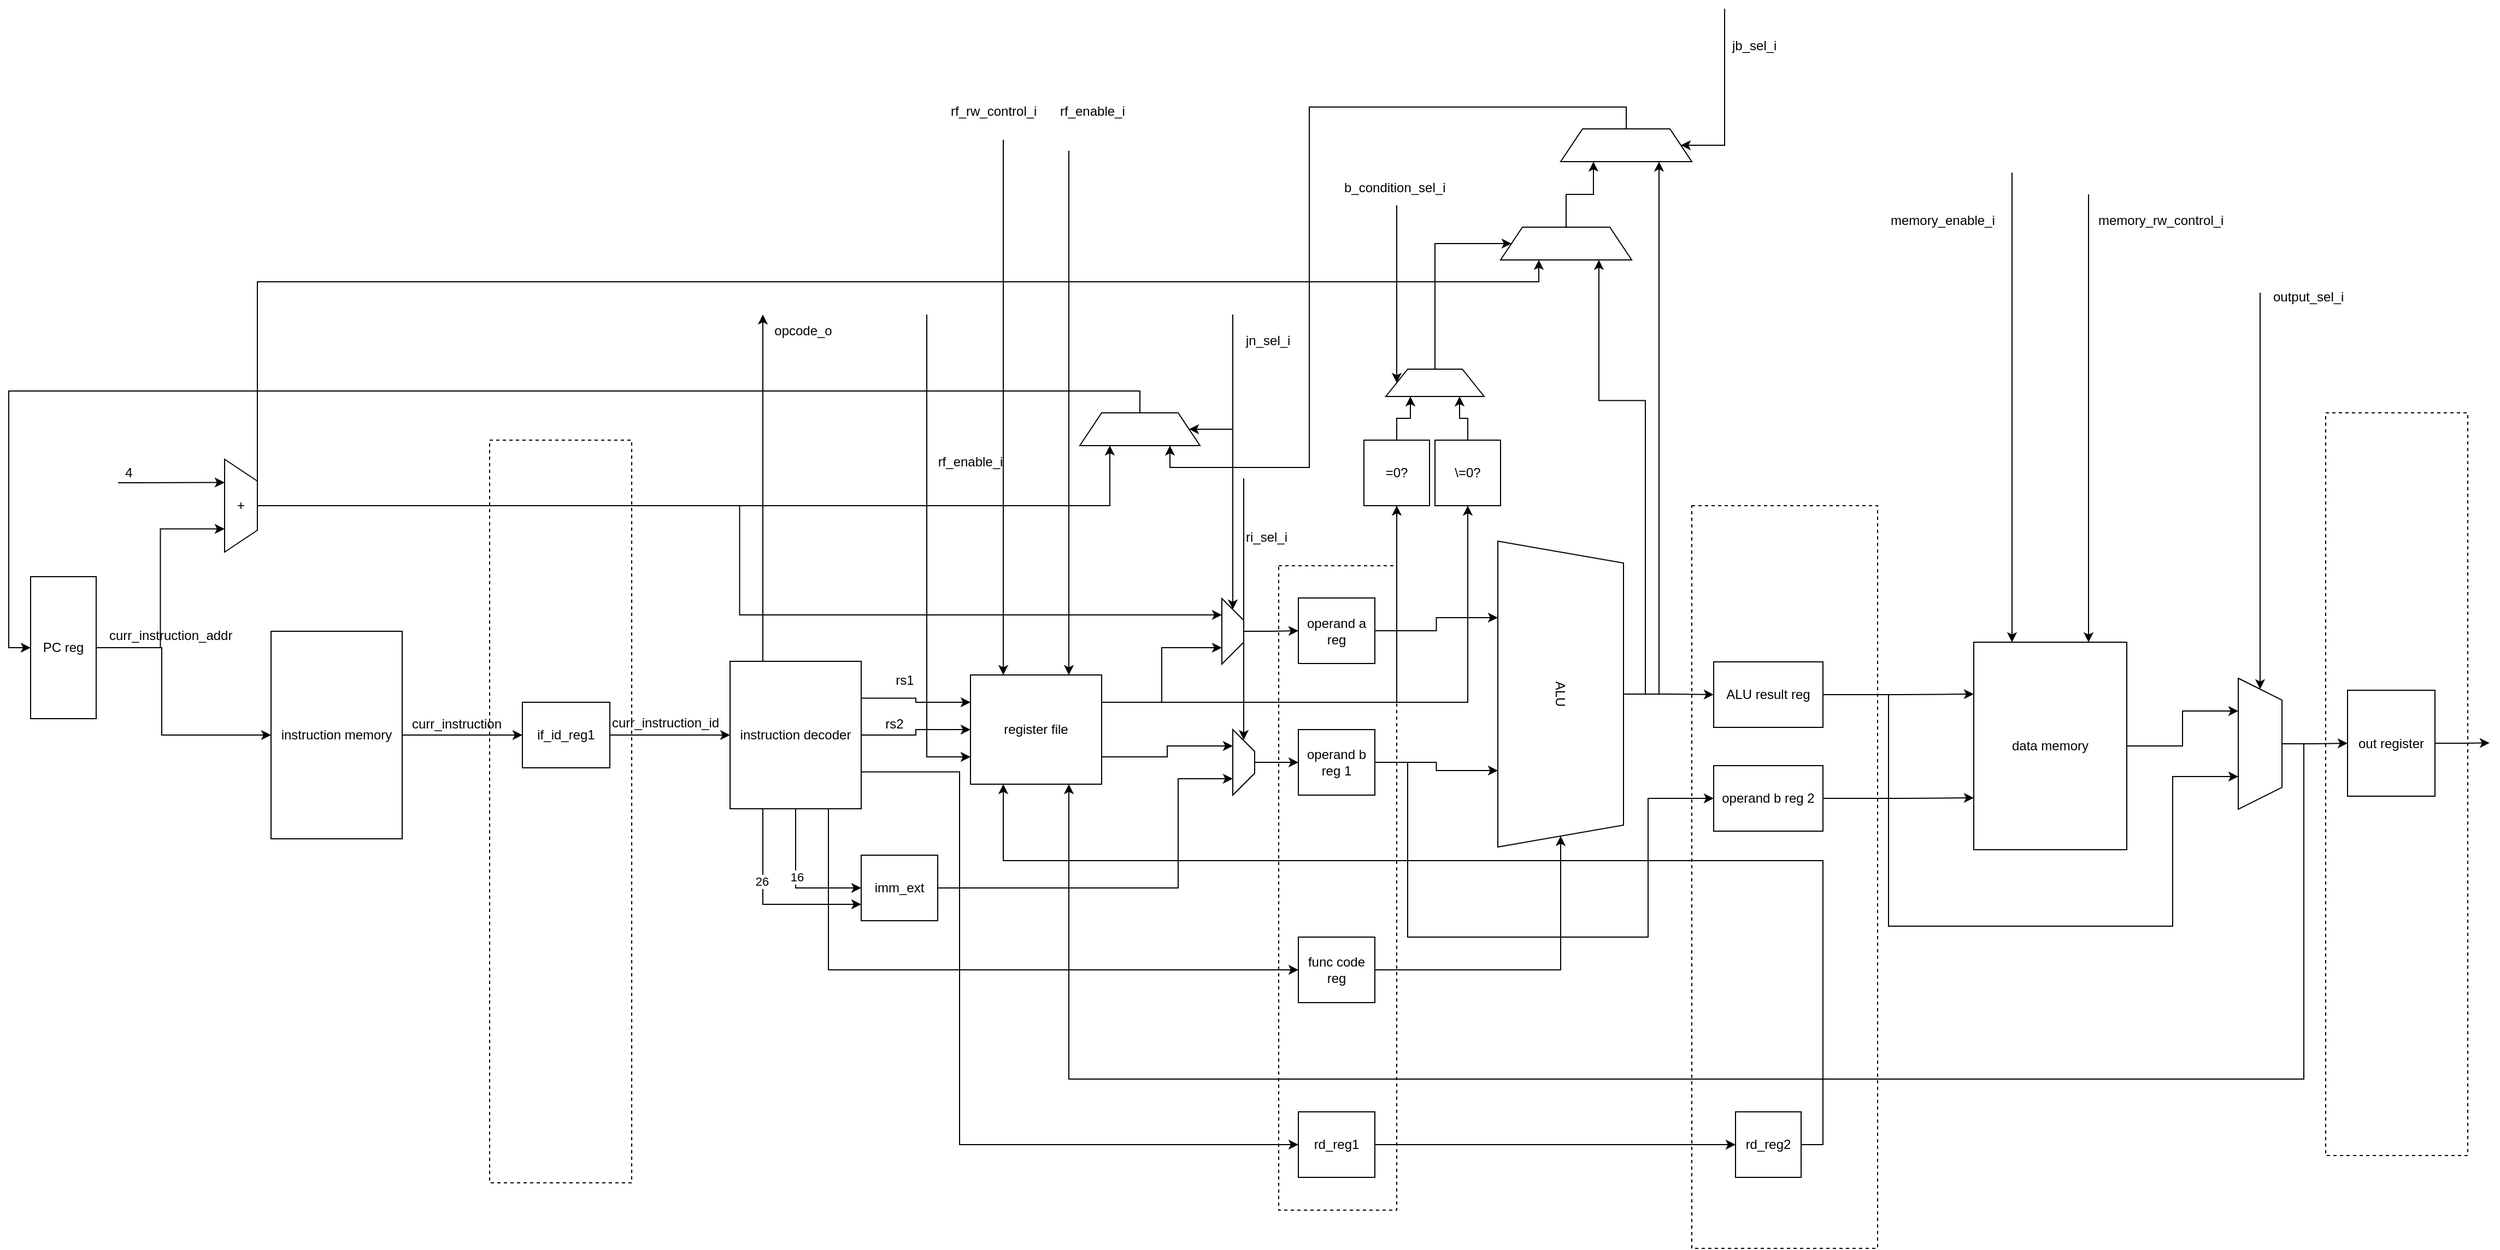 <mxfile version="21.3.8" type="github">
  <diagram name="第 1 页" id="K84AoUBEklugW0dfIWDU">
    <mxGraphModel dx="3448" dy="3144" grid="1" gridSize="10" guides="1" tooltips="1" connect="1" arrows="1" fold="1" page="1" pageScale="1" pageWidth="827" pageHeight="1169" math="0" shadow="0">
      <root>
        <mxCell id="0" />
        <mxCell id="1" parent="0" />
        <mxCell id="ioAlJ14gLnCOYiqqKHxf-4" style="edgeStyle=orthogonalEdgeStyle;rounded=0;orthogonalLoop=1;jettySize=auto;html=1;exitX=1;exitY=0.5;exitDx=0;exitDy=0;entryX=0.75;entryY=1;entryDx=0;entryDy=0;" edge="1" parent="1" source="ioAlJ14gLnCOYiqqKHxf-1" target="ioAlJ14gLnCOYiqqKHxf-3">
          <mxGeometry relative="1" as="geometry" />
        </mxCell>
        <mxCell id="ioAlJ14gLnCOYiqqKHxf-12" style="edgeStyle=orthogonalEdgeStyle;rounded=0;orthogonalLoop=1;jettySize=auto;html=1;exitX=1;exitY=0.5;exitDx=0;exitDy=0;entryX=0;entryY=0.5;entryDx=0;entryDy=0;" edge="1" parent="1" source="ioAlJ14gLnCOYiqqKHxf-1" target="ioAlJ14gLnCOYiqqKHxf-8">
          <mxGeometry relative="1" as="geometry">
            <Array as="points">
              <mxPoint x="270" y="365" />
              <mxPoint x="270" y="445" />
            </Array>
          </mxGeometry>
        </mxCell>
        <mxCell id="ioAlJ14gLnCOYiqqKHxf-1" value="PC reg" style="rounded=0;whiteSpace=wrap;html=1;" vertex="1" parent="1">
          <mxGeometry x="150" y="300" width="60" height="130" as="geometry" />
        </mxCell>
        <mxCell id="ioAlJ14gLnCOYiqqKHxf-47" style="edgeStyle=orthogonalEdgeStyle;rounded=0;orthogonalLoop=1;jettySize=auto;html=1;exitX=0.5;exitY=0;exitDx=0;exitDy=0;entryX=0.25;entryY=1;entryDx=0;entryDy=0;" edge="1" parent="1" source="ioAlJ14gLnCOYiqqKHxf-3" target="ioAlJ14gLnCOYiqqKHxf-46">
          <mxGeometry relative="1" as="geometry" />
        </mxCell>
        <mxCell id="ioAlJ14gLnCOYiqqKHxf-86" style="edgeStyle=orthogonalEdgeStyle;rounded=0;orthogonalLoop=1;jettySize=auto;html=1;exitX=0.5;exitY=0;exitDx=0;exitDy=0;entryX=0.25;entryY=1;entryDx=0;entryDy=0;" edge="1" parent="1" source="ioAlJ14gLnCOYiqqKHxf-3" target="ioAlJ14gLnCOYiqqKHxf-87">
          <mxGeometry relative="1" as="geometry">
            <mxPoint x="1170" y="235.333" as="targetPoint" />
          </mxGeometry>
        </mxCell>
        <mxCell id="ioAlJ14gLnCOYiqqKHxf-113" style="edgeStyle=orthogonalEdgeStyle;rounded=0;orthogonalLoop=1;jettySize=auto;html=1;exitX=0.5;exitY=0;exitDx=0;exitDy=0;" edge="1" parent="1" source="ioAlJ14gLnCOYiqqKHxf-3">
          <mxGeometry relative="1" as="geometry">
            <mxPoint x="1530" y="10" as="targetPoint" />
            <Array as="points">
              <mxPoint x="358" y="30" />
              <mxPoint x="1530" y="30" />
            </Array>
          </mxGeometry>
        </mxCell>
        <mxCell id="ioAlJ14gLnCOYiqqKHxf-3" value="+" style="shape=trapezoid;perimeter=trapezoidPerimeter;whiteSpace=wrap;html=1;fixedSize=1;rotation=90;" vertex="1" parent="1">
          <mxGeometry x="300" y="220" width="85" height="30" as="geometry" />
        </mxCell>
        <mxCell id="ioAlJ14gLnCOYiqqKHxf-6" value="" style="endArrow=classic;html=1;rounded=0;entryX=0.25;entryY=1;entryDx=0;entryDy=0;" edge="1" parent="1" target="ioAlJ14gLnCOYiqqKHxf-3">
          <mxGeometry width="50" height="50" relative="1" as="geometry">
            <mxPoint x="230" y="214" as="sourcePoint" />
            <mxPoint x="280" y="180" as="targetPoint" />
          </mxGeometry>
        </mxCell>
        <mxCell id="ioAlJ14gLnCOYiqqKHxf-7" value="4" style="text;html=1;strokeColor=none;fillColor=none;align=center;verticalAlign=middle;whiteSpace=wrap;rounded=0;" vertex="1" parent="1">
          <mxGeometry x="210" y="190" width="60" height="30" as="geometry" />
        </mxCell>
        <mxCell id="ioAlJ14gLnCOYiqqKHxf-24" style="edgeStyle=orthogonalEdgeStyle;rounded=0;orthogonalLoop=1;jettySize=auto;html=1;exitX=1;exitY=0.5;exitDx=0;exitDy=0;entryX=0;entryY=0.5;entryDx=0;entryDy=0;" edge="1" parent="1" source="ioAlJ14gLnCOYiqqKHxf-8" target="ioAlJ14gLnCOYiqqKHxf-23">
          <mxGeometry relative="1" as="geometry" />
        </mxCell>
        <mxCell id="ioAlJ14gLnCOYiqqKHxf-8" value="instruction memory" style="rounded=0;whiteSpace=wrap;html=1;" vertex="1" parent="1">
          <mxGeometry x="370" y="350" width="120" height="190" as="geometry" />
        </mxCell>
        <mxCell id="ioAlJ14gLnCOYiqqKHxf-17" value="curr_instruction" style="text;html=1;strokeColor=none;fillColor=none;align=center;verticalAlign=middle;whiteSpace=wrap;rounded=0;" vertex="1" parent="1">
          <mxGeometry x="510" y="420" width="60" height="30" as="geometry" />
        </mxCell>
        <mxCell id="ioAlJ14gLnCOYiqqKHxf-18" value="curr_instruction_addr" style="text;whiteSpace=wrap;html=1;" vertex="1" parent="1">
          <mxGeometry x="220" y="340" width="150" height="40" as="geometry" />
        </mxCell>
        <mxCell id="ioAlJ14gLnCOYiqqKHxf-26" style="edgeStyle=orthogonalEdgeStyle;rounded=0;orthogonalLoop=1;jettySize=auto;html=1;exitX=1;exitY=0.5;exitDx=0;exitDy=0;entryX=0;entryY=0.5;entryDx=0;entryDy=0;" edge="1" parent="1" source="ioAlJ14gLnCOYiqqKHxf-23" target="ioAlJ14gLnCOYiqqKHxf-25">
          <mxGeometry relative="1" as="geometry" />
        </mxCell>
        <mxCell id="ioAlJ14gLnCOYiqqKHxf-23" value="if_id_reg1" style="rounded=0;whiteSpace=wrap;html=1;" vertex="1" parent="1">
          <mxGeometry x="600" y="415" width="80" height="60" as="geometry" />
        </mxCell>
        <mxCell id="ioAlJ14gLnCOYiqqKHxf-28" style="edgeStyle=orthogonalEdgeStyle;rounded=0;orthogonalLoop=1;jettySize=auto;html=1;exitX=0.25;exitY=0;exitDx=0;exitDy=0;" edge="1" parent="1" source="ioAlJ14gLnCOYiqqKHxf-25">
          <mxGeometry relative="1" as="geometry">
            <mxPoint x="820" y="60" as="targetPoint" />
          </mxGeometry>
        </mxCell>
        <mxCell id="ioAlJ14gLnCOYiqqKHxf-38" style="edgeStyle=orthogonalEdgeStyle;rounded=0;orthogonalLoop=1;jettySize=auto;html=1;exitX=0.5;exitY=1;exitDx=0;exitDy=0;entryX=0;entryY=0.5;entryDx=0;entryDy=0;" edge="1" parent="1" source="ioAlJ14gLnCOYiqqKHxf-25" target="ioAlJ14gLnCOYiqqKHxf-37">
          <mxGeometry relative="1" as="geometry" />
        </mxCell>
        <mxCell id="ioAlJ14gLnCOYiqqKHxf-40" value="16" style="edgeLabel;html=1;align=center;verticalAlign=middle;resizable=0;points=[];" vertex="1" connectable="0" parent="ioAlJ14gLnCOYiqqKHxf-38">
          <mxGeometry x="-0.072" y="1" relative="1" as="geometry">
            <mxPoint y="1" as="offset" />
          </mxGeometry>
        </mxCell>
        <mxCell id="ioAlJ14gLnCOYiqqKHxf-39" style="edgeStyle=orthogonalEdgeStyle;rounded=0;orthogonalLoop=1;jettySize=auto;html=1;exitX=0.25;exitY=1;exitDx=0;exitDy=0;entryX=0;entryY=0.75;entryDx=0;entryDy=0;" edge="1" parent="1" source="ioAlJ14gLnCOYiqqKHxf-25" target="ioAlJ14gLnCOYiqqKHxf-37">
          <mxGeometry relative="1" as="geometry" />
        </mxCell>
        <mxCell id="ioAlJ14gLnCOYiqqKHxf-41" value="26" style="edgeLabel;html=1;align=center;verticalAlign=middle;resizable=0;points=[];" vertex="1" connectable="0" parent="ioAlJ14gLnCOYiqqKHxf-39">
          <mxGeometry x="-0.251" y="-1" relative="1" as="geometry">
            <mxPoint as="offset" />
          </mxGeometry>
        </mxCell>
        <mxCell id="ioAlJ14gLnCOYiqqKHxf-56" style="edgeStyle=orthogonalEdgeStyle;rounded=0;orthogonalLoop=1;jettySize=auto;html=1;exitX=0.75;exitY=1;exitDx=0;exitDy=0;entryX=0;entryY=0.5;entryDx=0;entryDy=0;" edge="1" parent="1" source="ioAlJ14gLnCOYiqqKHxf-25" target="ioAlJ14gLnCOYiqqKHxf-54">
          <mxGeometry relative="1" as="geometry" />
        </mxCell>
        <mxCell id="ioAlJ14gLnCOYiqqKHxf-64" style="edgeStyle=orthogonalEdgeStyle;rounded=0;orthogonalLoop=1;jettySize=auto;html=1;exitX=1;exitY=0.25;exitDx=0;exitDy=0;entryX=0;entryY=0.25;entryDx=0;entryDy=0;" edge="1" parent="1" source="ioAlJ14gLnCOYiqqKHxf-25" target="ioAlJ14gLnCOYiqqKHxf-61">
          <mxGeometry relative="1" as="geometry" />
        </mxCell>
        <mxCell id="ioAlJ14gLnCOYiqqKHxf-65" style="edgeStyle=orthogonalEdgeStyle;rounded=0;orthogonalLoop=1;jettySize=auto;html=1;exitX=1;exitY=0.5;exitDx=0;exitDy=0;entryX=0;entryY=0.5;entryDx=0;entryDy=0;" edge="1" parent="1" source="ioAlJ14gLnCOYiqqKHxf-25" target="ioAlJ14gLnCOYiqqKHxf-61">
          <mxGeometry relative="1" as="geometry" />
        </mxCell>
        <mxCell id="ioAlJ14gLnCOYiqqKHxf-73" style="edgeStyle=orthogonalEdgeStyle;rounded=0;orthogonalLoop=1;jettySize=auto;html=1;exitX=1;exitY=0.75;exitDx=0;exitDy=0;entryX=0;entryY=0.5;entryDx=0;entryDy=0;" edge="1" parent="1" source="ioAlJ14gLnCOYiqqKHxf-25" target="ioAlJ14gLnCOYiqqKHxf-74">
          <mxGeometry relative="1" as="geometry">
            <mxPoint x="1290" y="820" as="targetPoint" />
            <Array as="points">
              <mxPoint x="1000" y="479" />
              <mxPoint x="1000" y="820" />
            </Array>
          </mxGeometry>
        </mxCell>
        <mxCell id="ioAlJ14gLnCOYiqqKHxf-25" value="instruction decoder" style="rounded=0;whiteSpace=wrap;html=1;" vertex="1" parent="1">
          <mxGeometry x="790" y="377.5" width="120" height="135" as="geometry" />
        </mxCell>
        <mxCell id="ioAlJ14gLnCOYiqqKHxf-27" value="curr_instruction_id" style="text;whiteSpace=wrap;html=1;" vertex="1" parent="1">
          <mxGeometry x="680" y="420" width="130" height="40" as="geometry" />
        </mxCell>
        <mxCell id="ioAlJ14gLnCOYiqqKHxf-29" value="opcode_o" style="text;html=1;strokeColor=none;fillColor=none;align=center;verticalAlign=middle;whiteSpace=wrap;rounded=0;" vertex="1" parent="1">
          <mxGeometry x="827" y="60" width="60" height="30" as="geometry" />
        </mxCell>
        <mxCell id="ioAlJ14gLnCOYiqqKHxf-70" style="edgeStyle=orthogonalEdgeStyle;rounded=0;orthogonalLoop=1;jettySize=auto;html=1;exitX=1;exitY=0.5;exitDx=0;exitDy=0;entryX=0.75;entryY=1;entryDx=0;entryDy=0;" edge="1" parent="1" source="ioAlJ14gLnCOYiqqKHxf-37" target="ioAlJ14gLnCOYiqqKHxf-48">
          <mxGeometry relative="1" as="geometry">
            <Array as="points">
              <mxPoint x="1200" y="585" />
              <mxPoint x="1200" y="485" />
            </Array>
          </mxGeometry>
        </mxCell>
        <mxCell id="ioAlJ14gLnCOYiqqKHxf-37" value="imm_ext" style="rounded=0;whiteSpace=wrap;html=1;" vertex="1" parent="1">
          <mxGeometry x="910" y="555" width="70" height="60" as="geometry" />
        </mxCell>
        <mxCell id="ioAlJ14gLnCOYiqqKHxf-51" style="edgeStyle=orthogonalEdgeStyle;rounded=0;orthogonalLoop=1;jettySize=auto;html=1;exitX=0.5;exitY=0;exitDx=0;exitDy=0;entryX=0;entryY=0.5;entryDx=0;entryDy=0;" edge="1" parent="1" source="ioAlJ14gLnCOYiqqKHxf-46" target="ioAlJ14gLnCOYiqqKHxf-50">
          <mxGeometry relative="1" as="geometry" />
        </mxCell>
        <mxCell id="ioAlJ14gLnCOYiqqKHxf-46" value="" style="shape=trapezoid;perimeter=trapezoidPerimeter;whiteSpace=wrap;html=1;fixedSize=1;rotation=90;" vertex="1" parent="1">
          <mxGeometry x="1220" y="340" width="60" height="20" as="geometry" />
        </mxCell>
        <mxCell id="ioAlJ14gLnCOYiqqKHxf-53" style="edgeStyle=orthogonalEdgeStyle;rounded=0;orthogonalLoop=1;jettySize=auto;html=1;exitX=0.5;exitY=0;exitDx=0;exitDy=0;entryX=0;entryY=0.5;entryDx=0;entryDy=0;" edge="1" parent="1" source="ioAlJ14gLnCOYiqqKHxf-48" target="ioAlJ14gLnCOYiqqKHxf-52">
          <mxGeometry relative="1" as="geometry" />
        </mxCell>
        <mxCell id="ioAlJ14gLnCOYiqqKHxf-48" value="" style="shape=trapezoid;perimeter=trapezoidPerimeter;whiteSpace=wrap;html=1;fixedSize=1;rotation=90;" vertex="1" parent="1">
          <mxGeometry x="1230" y="460" width="60" height="20" as="geometry" />
        </mxCell>
        <mxCell id="ioAlJ14gLnCOYiqqKHxf-58" style="edgeStyle=orthogonalEdgeStyle;rounded=0;orthogonalLoop=1;jettySize=auto;html=1;exitX=1;exitY=0.5;exitDx=0;exitDy=0;entryX=0.25;entryY=1;entryDx=0;entryDy=0;" edge="1" parent="1" source="ioAlJ14gLnCOYiqqKHxf-50" target="ioAlJ14gLnCOYiqqKHxf-57">
          <mxGeometry relative="1" as="geometry" />
        </mxCell>
        <mxCell id="ioAlJ14gLnCOYiqqKHxf-50" value="operand a reg" style="rounded=0;whiteSpace=wrap;html=1;" vertex="1" parent="1">
          <mxGeometry x="1310" y="319.5" width="70" height="60" as="geometry" />
        </mxCell>
        <mxCell id="ioAlJ14gLnCOYiqqKHxf-59" style="edgeStyle=orthogonalEdgeStyle;rounded=0;orthogonalLoop=1;jettySize=auto;html=1;exitX=1;exitY=0.5;exitDx=0;exitDy=0;entryX=0.75;entryY=1;entryDx=0;entryDy=0;" edge="1" parent="1" source="ioAlJ14gLnCOYiqqKHxf-52" target="ioAlJ14gLnCOYiqqKHxf-57">
          <mxGeometry relative="1" as="geometry" />
        </mxCell>
        <mxCell id="ioAlJ14gLnCOYiqqKHxf-90" style="edgeStyle=orthogonalEdgeStyle;rounded=0;orthogonalLoop=1;jettySize=auto;html=1;exitX=1;exitY=0.5;exitDx=0;exitDy=0;entryX=0;entryY=0.5;entryDx=0;entryDy=0;" edge="1" parent="1" source="ioAlJ14gLnCOYiqqKHxf-52" target="ioAlJ14gLnCOYiqqKHxf-79">
          <mxGeometry relative="1" as="geometry">
            <Array as="points">
              <mxPoint x="1410" y="470" />
              <mxPoint x="1410" y="630" />
              <mxPoint x="1630" y="630" />
              <mxPoint x="1630" y="503" />
            </Array>
          </mxGeometry>
        </mxCell>
        <mxCell id="ioAlJ14gLnCOYiqqKHxf-52" value="operand b reg 1" style="rounded=0;whiteSpace=wrap;html=1;" vertex="1" parent="1">
          <mxGeometry x="1310" y="440" width="70" height="60" as="geometry" />
        </mxCell>
        <mxCell id="ioAlJ14gLnCOYiqqKHxf-60" style="edgeStyle=orthogonalEdgeStyle;rounded=0;orthogonalLoop=1;jettySize=auto;html=1;exitX=1;exitY=0.5;exitDx=0;exitDy=0;entryX=1;entryY=0.5;entryDx=0;entryDy=0;" edge="1" parent="1" source="ioAlJ14gLnCOYiqqKHxf-54" target="ioAlJ14gLnCOYiqqKHxf-57">
          <mxGeometry relative="1" as="geometry" />
        </mxCell>
        <mxCell id="ioAlJ14gLnCOYiqqKHxf-54" value="func code reg" style="rounded=0;whiteSpace=wrap;html=1;" vertex="1" parent="1">
          <mxGeometry x="1310" y="630" width="70" height="60" as="geometry" />
        </mxCell>
        <mxCell id="ioAlJ14gLnCOYiqqKHxf-80" style="edgeStyle=orthogonalEdgeStyle;rounded=0;orthogonalLoop=1;jettySize=auto;html=1;exitX=0.5;exitY=0;exitDx=0;exitDy=0;entryX=0;entryY=0.5;entryDx=0;entryDy=0;" edge="1" parent="1" source="ioAlJ14gLnCOYiqqKHxf-57" target="ioAlJ14gLnCOYiqqKHxf-78">
          <mxGeometry relative="1" as="geometry" />
        </mxCell>
        <mxCell id="ioAlJ14gLnCOYiqqKHxf-112" style="edgeStyle=orthogonalEdgeStyle;rounded=0;orthogonalLoop=1;jettySize=auto;html=1;exitX=0.5;exitY=0;exitDx=0;exitDy=0;entryX=0.75;entryY=1;entryDx=0;entryDy=0;" edge="1" parent="1" source="ioAlJ14gLnCOYiqqKHxf-57" target="ioAlJ14gLnCOYiqqKHxf-114">
          <mxGeometry relative="1" as="geometry">
            <mxPoint x="1560" y="70" as="targetPoint" />
          </mxGeometry>
        </mxCell>
        <mxCell id="ioAlJ14gLnCOYiqqKHxf-116" style="edgeStyle=orthogonalEdgeStyle;rounded=0;orthogonalLoop=1;jettySize=auto;html=1;exitX=0.5;exitY=0;exitDx=0;exitDy=0;entryX=0.75;entryY=1;entryDx=0;entryDy=0;" edge="1" parent="1" source="ioAlJ14gLnCOYiqqKHxf-57" target="ioAlJ14gLnCOYiqqKHxf-117">
          <mxGeometry relative="1" as="geometry">
            <mxPoint x="1660" y="-40" as="targetPoint" />
          </mxGeometry>
        </mxCell>
        <mxCell id="ioAlJ14gLnCOYiqqKHxf-57" value="ALU" style="shape=trapezoid;perimeter=trapezoidPerimeter;whiteSpace=wrap;html=1;fixedSize=1;rotation=90;" vertex="1" parent="1">
          <mxGeometry x="1410" y="350" width="280" height="115" as="geometry" />
        </mxCell>
        <mxCell id="ioAlJ14gLnCOYiqqKHxf-68" style="edgeStyle=orthogonalEdgeStyle;rounded=0;orthogonalLoop=1;jettySize=auto;html=1;exitX=1;exitY=0.25;exitDx=0;exitDy=0;entryX=0.75;entryY=1;entryDx=0;entryDy=0;" edge="1" parent="1" source="ioAlJ14gLnCOYiqqKHxf-61" target="ioAlJ14gLnCOYiqqKHxf-46">
          <mxGeometry relative="1" as="geometry" />
        </mxCell>
        <mxCell id="ioAlJ14gLnCOYiqqKHxf-69" style="edgeStyle=orthogonalEdgeStyle;rounded=0;orthogonalLoop=1;jettySize=auto;html=1;exitX=1;exitY=0.75;exitDx=0;exitDy=0;entryX=0.25;entryY=1;entryDx=0;entryDy=0;" edge="1" parent="1" source="ioAlJ14gLnCOYiqqKHxf-61" target="ioAlJ14gLnCOYiqqKHxf-48">
          <mxGeometry relative="1" as="geometry" />
        </mxCell>
        <mxCell id="ioAlJ14gLnCOYiqqKHxf-106" style="edgeStyle=orthogonalEdgeStyle;rounded=0;orthogonalLoop=1;jettySize=auto;html=1;exitX=1;exitY=0.25;exitDx=0;exitDy=0;entryX=0.5;entryY=1;entryDx=0;entryDy=0;" edge="1" parent="1" source="ioAlJ14gLnCOYiqqKHxf-61" target="ioAlJ14gLnCOYiqqKHxf-107">
          <mxGeometry relative="1" as="geometry">
            <mxPoint x="1410" y="280.0" as="targetPoint" />
          </mxGeometry>
        </mxCell>
        <mxCell id="ioAlJ14gLnCOYiqqKHxf-109" style="edgeStyle=orthogonalEdgeStyle;rounded=0;orthogonalLoop=1;jettySize=auto;html=1;exitX=1;exitY=0.25;exitDx=0;exitDy=0;entryX=0.5;entryY=1;entryDx=0;entryDy=0;" edge="1" parent="1" source="ioAlJ14gLnCOYiqqKHxf-61" target="ioAlJ14gLnCOYiqqKHxf-108">
          <mxGeometry relative="1" as="geometry" />
        </mxCell>
        <mxCell id="ioAlJ14gLnCOYiqqKHxf-61" value="register file" style="rounded=0;whiteSpace=wrap;html=1;" vertex="1" parent="1">
          <mxGeometry x="1010" y="390" width="120" height="100" as="geometry" />
        </mxCell>
        <mxCell id="ioAlJ14gLnCOYiqqKHxf-66" value="rs1" style="text;html=1;strokeColor=none;fillColor=none;align=center;verticalAlign=middle;whiteSpace=wrap;rounded=0;" vertex="1" parent="1">
          <mxGeometry x="920" y="380" width="60" height="30" as="geometry" />
        </mxCell>
        <mxCell id="ioAlJ14gLnCOYiqqKHxf-67" value="rs2" style="text;html=1;align=center;verticalAlign=middle;resizable=0;points=[];autosize=1;strokeColor=none;fillColor=none;" vertex="1" parent="1">
          <mxGeometry x="920" y="420" width="40" height="30" as="geometry" />
        </mxCell>
        <mxCell id="ioAlJ14gLnCOYiqqKHxf-71" value="" style="endArrow=classic;html=1;rounded=0;entryX=0;entryY=0.75;entryDx=0;entryDy=0;" edge="1" parent="1" target="ioAlJ14gLnCOYiqqKHxf-61">
          <mxGeometry width="50" height="50" relative="1" as="geometry">
            <mxPoint x="970" y="60" as="sourcePoint" />
            <mxPoint x="1020" y="120" as="targetPoint" />
            <Array as="points">
              <mxPoint x="970" y="465" />
            </Array>
          </mxGeometry>
        </mxCell>
        <mxCell id="ioAlJ14gLnCOYiqqKHxf-72" value="rf_enable_i" style="text;html=1;strokeColor=none;fillColor=none;align=center;verticalAlign=middle;whiteSpace=wrap;rounded=0;" vertex="1" parent="1">
          <mxGeometry x="980" y="180" width="60" height="30" as="geometry" />
        </mxCell>
        <mxCell id="ioAlJ14gLnCOYiqqKHxf-76" style="edgeStyle=orthogonalEdgeStyle;rounded=0;orthogonalLoop=1;jettySize=auto;html=1;exitX=1;exitY=0.5;exitDx=0;exitDy=0;entryX=0;entryY=0.5;entryDx=0;entryDy=0;" edge="1" parent="1" source="ioAlJ14gLnCOYiqqKHxf-74" target="ioAlJ14gLnCOYiqqKHxf-75">
          <mxGeometry relative="1" as="geometry" />
        </mxCell>
        <mxCell id="ioAlJ14gLnCOYiqqKHxf-74" value="rd_reg1" style="rounded=0;whiteSpace=wrap;html=1;" vertex="1" parent="1">
          <mxGeometry x="1310" y="790" width="70" height="60" as="geometry" />
        </mxCell>
        <mxCell id="ioAlJ14gLnCOYiqqKHxf-77" style="edgeStyle=orthogonalEdgeStyle;rounded=0;orthogonalLoop=1;jettySize=auto;html=1;exitX=1;exitY=0.5;exitDx=0;exitDy=0;entryX=0.25;entryY=1;entryDx=0;entryDy=0;" edge="1" parent="1" source="ioAlJ14gLnCOYiqqKHxf-75" target="ioAlJ14gLnCOYiqqKHxf-61">
          <mxGeometry relative="1" as="geometry">
            <Array as="points">
              <mxPoint x="1790" y="820" />
              <mxPoint x="1790" y="560" />
              <mxPoint x="1040" y="560" />
            </Array>
          </mxGeometry>
        </mxCell>
        <mxCell id="ioAlJ14gLnCOYiqqKHxf-75" value="rd_reg2" style="rounded=0;whiteSpace=wrap;html=1;" vertex="1" parent="1">
          <mxGeometry x="1710" y="790" width="60" height="60" as="geometry" />
        </mxCell>
        <mxCell id="ioAlJ14gLnCOYiqqKHxf-83" style="edgeStyle=orthogonalEdgeStyle;rounded=0;orthogonalLoop=1;jettySize=auto;html=1;exitX=1;exitY=0.5;exitDx=0;exitDy=0;entryX=0;entryY=0.25;entryDx=0;entryDy=0;" edge="1" parent="1" source="ioAlJ14gLnCOYiqqKHxf-78" target="ioAlJ14gLnCOYiqqKHxf-89">
          <mxGeometry relative="1" as="geometry">
            <mxPoint x="1900" y="430.0" as="targetPoint" />
          </mxGeometry>
        </mxCell>
        <mxCell id="ioAlJ14gLnCOYiqqKHxf-93" style="edgeStyle=orthogonalEdgeStyle;rounded=0;orthogonalLoop=1;jettySize=auto;html=1;exitX=1;exitY=0.5;exitDx=0;exitDy=0;entryX=0.75;entryY=1;entryDx=0;entryDy=0;" edge="1" parent="1" source="ioAlJ14gLnCOYiqqKHxf-78" target="ioAlJ14gLnCOYiqqKHxf-91">
          <mxGeometry relative="1" as="geometry">
            <Array as="points">
              <mxPoint x="1850" y="408" />
              <mxPoint x="1850" y="620" />
              <mxPoint x="2110" y="620" />
              <mxPoint x="2110" y="483" />
            </Array>
          </mxGeometry>
        </mxCell>
        <mxCell id="ioAlJ14gLnCOYiqqKHxf-78" value="ALU result reg" style="rounded=0;whiteSpace=wrap;html=1;" vertex="1" parent="1">
          <mxGeometry x="1690" y="378" width="100" height="60" as="geometry" />
        </mxCell>
        <mxCell id="ioAlJ14gLnCOYiqqKHxf-84" style="edgeStyle=orthogonalEdgeStyle;rounded=0;orthogonalLoop=1;jettySize=auto;html=1;exitX=1;exitY=0.5;exitDx=0;exitDy=0;entryX=0;entryY=0.75;entryDx=0;entryDy=0;" edge="1" parent="1" source="ioAlJ14gLnCOYiqqKHxf-79" target="ioAlJ14gLnCOYiqqKHxf-89">
          <mxGeometry relative="1" as="geometry">
            <mxPoint x="1900" y="490.0" as="targetPoint" />
          </mxGeometry>
        </mxCell>
        <mxCell id="ioAlJ14gLnCOYiqqKHxf-79" value="operand b reg 2" style="rounded=0;whiteSpace=wrap;html=1;" vertex="1" parent="1">
          <mxGeometry x="1690" y="473" width="100" height="60" as="geometry" />
        </mxCell>
        <mxCell id="ioAlJ14gLnCOYiqqKHxf-88" style="edgeStyle=orthogonalEdgeStyle;rounded=0;orthogonalLoop=1;jettySize=auto;html=1;exitX=0.5;exitY=0;exitDx=0;exitDy=0;entryX=0;entryY=0.5;entryDx=0;entryDy=0;" edge="1" parent="1" source="ioAlJ14gLnCOYiqqKHxf-87" target="ioAlJ14gLnCOYiqqKHxf-1">
          <mxGeometry relative="1" as="geometry" />
        </mxCell>
        <mxCell id="ioAlJ14gLnCOYiqqKHxf-87" value="" style="shape=trapezoid;perimeter=trapezoidPerimeter;whiteSpace=wrap;html=1;fixedSize=1;" vertex="1" parent="1">
          <mxGeometry x="1110" y="150" width="110" height="30" as="geometry" />
        </mxCell>
        <mxCell id="ioAlJ14gLnCOYiqqKHxf-92" style="edgeStyle=orthogonalEdgeStyle;rounded=0;orthogonalLoop=1;jettySize=auto;html=1;exitX=1;exitY=0.5;exitDx=0;exitDy=0;entryX=0.25;entryY=1;entryDx=0;entryDy=0;" edge="1" parent="1" source="ioAlJ14gLnCOYiqqKHxf-89" target="ioAlJ14gLnCOYiqqKHxf-91">
          <mxGeometry relative="1" as="geometry" />
        </mxCell>
        <mxCell id="ioAlJ14gLnCOYiqqKHxf-89" value="data memory" style="rounded=0;whiteSpace=wrap;html=1;" vertex="1" parent="1">
          <mxGeometry x="1928" y="360" width="140" height="190" as="geometry" />
        </mxCell>
        <mxCell id="ioAlJ14gLnCOYiqqKHxf-94" style="edgeStyle=orthogonalEdgeStyle;rounded=0;orthogonalLoop=1;jettySize=auto;html=1;exitX=0.5;exitY=0;exitDx=0;exitDy=0;entryX=0.75;entryY=1;entryDx=0;entryDy=0;" edge="1" parent="1" source="ioAlJ14gLnCOYiqqKHxf-91" target="ioAlJ14gLnCOYiqqKHxf-61">
          <mxGeometry relative="1" as="geometry">
            <Array as="points">
              <mxPoint x="2230" y="453" />
              <mxPoint x="2230" y="760" />
              <mxPoint x="1100" y="760" />
            </Array>
          </mxGeometry>
        </mxCell>
        <mxCell id="ioAlJ14gLnCOYiqqKHxf-96" style="edgeStyle=orthogonalEdgeStyle;rounded=0;orthogonalLoop=1;jettySize=auto;html=1;exitX=0.5;exitY=0;exitDx=0;exitDy=0;entryX=0;entryY=0.5;entryDx=0;entryDy=0;" edge="1" parent="1" source="ioAlJ14gLnCOYiqqKHxf-91" target="ioAlJ14gLnCOYiqqKHxf-95">
          <mxGeometry relative="1" as="geometry" />
        </mxCell>
        <mxCell id="ioAlJ14gLnCOYiqqKHxf-91" value="" style="shape=trapezoid;perimeter=trapezoidPerimeter;whiteSpace=wrap;html=1;fixedSize=1;rotation=90;" vertex="1" parent="1">
          <mxGeometry x="2130" y="433" width="120" height="40" as="geometry" />
        </mxCell>
        <mxCell id="ioAlJ14gLnCOYiqqKHxf-97" style="edgeStyle=orthogonalEdgeStyle;rounded=0;orthogonalLoop=1;jettySize=auto;html=1;exitX=1;exitY=0.5;exitDx=0;exitDy=0;" edge="1" parent="1" source="ioAlJ14gLnCOYiqqKHxf-95">
          <mxGeometry relative="1" as="geometry">
            <mxPoint x="2400" y="452.211" as="targetPoint" />
          </mxGeometry>
        </mxCell>
        <mxCell id="ioAlJ14gLnCOYiqqKHxf-95" value="out register" style="rounded=0;whiteSpace=wrap;html=1;" vertex="1" parent="1">
          <mxGeometry x="2270" y="404" width="80" height="97" as="geometry" />
        </mxCell>
        <mxCell id="ioAlJ14gLnCOYiqqKHxf-98" value="" style="endArrow=classic;html=1;rounded=0;entryX=1;entryY=0.5;entryDx=0;entryDy=0;" edge="1" parent="1" target="ioAlJ14gLnCOYiqqKHxf-87">
          <mxGeometry width="50" height="50" relative="1" as="geometry">
            <mxPoint x="1250" y="60" as="sourcePoint" />
            <mxPoint x="1300" y="10" as="targetPoint" />
            <Array as="points">
              <mxPoint x="1250" y="165" />
            </Array>
          </mxGeometry>
        </mxCell>
        <mxCell id="ioAlJ14gLnCOYiqqKHxf-99" value="jn_sel_i" style="text;whiteSpace=wrap;html=1;" vertex="1" parent="1">
          <mxGeometry x="1260" y="70" width="70" height="40" as="geometry" />
        </mxCell>
        <mxCell id="ioAlJ14gLnCOYiqqKHxf-100" value="" style="endArrow=classic;html=1;rounded=0;entryX=0;entryY=0.5;entryDx=0;entryDy=0;" edge="1" parent="1" target="ioAlJ14gLnCOYiqqKHxf-46">
          <mxGeometry width="50" height="50" relative="1" as="geometry">
            <mxPoint x="1250" y="160" as="sourcePoint" />
            <mxPoint x="1320" y="150" as="targetPoint" />
          </mxGeometry>
        </mxCell>
        <mxCell id="ioAlJ14gLnCOYiqqKHxf-101" value="" style="endArrow=classic;html=1;rounded=0;entryX=0;entryY=0.5;entryDx=0;entryDy=0;" edge="1" parent="1">
          <mxGeometry width="50" height="50" relative="1" as="geometry">
            <mxPoint x="1260" y="210" as="sourcePoint" />
            <mxPoint x="1260" y="449.5" as="targetPoint" />
          </mxGeometry>
        </mxCell>
        <mxCell id="ioAlJ14gLnCOYiqqKHxf-103" value="ri_sel_i" style="text;whiteSpace=wrap;html=1;" vertex="1" parent="1">
          <mxGeometry x="1260" y="250" width="70" height="40" as="geometry" />
        </mxCell>
        <mxCell id="ioAlJ14gLnCOYiqqKHxf-115" style="edgeStyle=orthogonalEdgeStyle;rounded=0;orthogonalLoop=1;jettySize=auto;html=1;exitX=0.5;exitY=0;exitDx=0;exitDy=0;entryX=0;entryY=0.5;entryDx=0;entryDy=0;" edge="1" parent="1" source="ioAlJ14gLnCOYiqqKHxf-105" target="ioAlJ14gLnCOYiqqKHxf-114">
          <mxGeometry relative="1" as="geometry">
            <Array as="points">
              <mxPoint x="1435" y="-5" />
            </Array>
          </mxGeometry>
        </mxCell>
        <mxCell id="ioAlJ14gLnCOYiqqKHxf-105" value="" style="shape=trapezoid;perimeter=trapezoidPerimeter;whiteSpace=wrap;html=1;fixedSize=1;" vertex="1" parent="1">
          <mxGeometry x="1390" y="110" width="90" height="25" as="geometry" />
        </mxCell>
        <mxCell id="ioAlJ14gLnCOYiqqKHxf-110" style="edgeStyle=orthogonalEdgeStyle;rounded=0;orthogonalLoop=1;jettySize=auto;html=1;exitX=0.5;exitY=0;exitDx=0;exitDy=0;entryX=0.25;entryY=1;entryDx=0;entryDy=0;" edge="1" parent="1" source="ioAlJ14gLnCOYiqqKHxf-107" target="ioAlJ14gLnCOYiqqKHxf-105">
          <mxGeometry relative="1" as="geometry" />
        </mxCell>
        <mxCell id="ioAlJ14gLnCOYiqqKHxf-107" value="=0?" style="rounded=0;whiteSpace=wrap;html=1;" vertex="1" parent="1">
          <mxGeometry x="1370" y="175" width="60" height="60" as="geometry" />
        </mxCell>
        <mxCell id="ioAlJ14gLnCOYiqqKHxf-111" style="edgeStyle=orthogonalEdgeStyle;rounded=0;orthogonalLoop=1;jettySize=auto;html=1;exitX=0.5;exitY=0;exitDx=0;exitDy=0;entryX=0.75;entryY=1;entryDx=0;entryDy=0;" edge="1" parent="1" source="ioAlJ14gLnCOYiqqKHxf-108" target="ioAlJ14gLnCOYiqqKHxf-105">
          <mxGeometry relative="1" as="geometry" />
        </mxCell>
        <mxCell id="ioAlJ14gLnCOYiqqKHxf-108" value="\=0?" style="rounded=0;whiteSpace=wrap;html=1;" vertex="1" parent="1">
          <mxGeometry x="1435" y="175" width="60" height="60" as="geometry" />
        </mxCell>
        <mxCell id="ioAlJ14gLnCOYiqqKHxf-118" style="edgeStyle=orthogonalEdgeStyle;rounded=0;orthogonalLoop=1;jettySize=auto;html=1;exitX=0.5;exitY=0;exitDx=0;exitDy=0;entryX=0.25;entryY=1;entryDx=0;entryDy=0;" edge="1" parent="1" source="ioAlJ14gLnCOYiqqKHxf-114" target="ioAlJ14gLnCOYiqqKHxf-117">
          <mxGeometry relative="1" as="geometry" />
        </mxCell>
        <mxCell id="ioAlJ14gLnCOYiqqKHxf-114" value="" style="shape=trapezoid;perimeter=trapezoidPerimeter;whiteSpace=wrap;html=1;fixedSize=1;" vertex="1" parent="1">
          <mxGeometry x="1495" y="-20" width="120" height="30" as="geometry" />
        </mxCell>
        <mxCell id="ioAlJ14gLnCOYiqqKHxf-119" style="edgeStyle=orthogonalEdgeStyle;rounded=0;orthogonalLoop=1;jettySize=auto;html=1;exitX=0.5;exitY=0;exitDx=0;exitDy=0;entryX=0.75;entryY=1;entryDx=0;entryDy=0;" edge="1" parent="1" source="ioAlJ14gLnCOYiqqKHxf-117" target="ioAlJ14gLnCOYiqqKHxf-87">
          <mxGeometry relative="1" as="geometry">
            <Array as="points">
              <mxPoint x="1610" y="-130" />
              <mxPoint x="1320" y="-130" />
              <mxPoint x="1320" y="200" />
              <mxPoint x="1192" y="200" />
            </Array>
          </mxGeometry>
        </mxCell>
        <mxCell id="ioAlJ14gLnCOYiqqKHxf-117" value="" style="shape=trapezoid;perimeter=trapezoidPerimeter;whiteSpace=wrap;html=1;fixedSize=1;" vertex="1" parent="1">
          <mxGeometry x="1550" y="-110" width="120" height="30" as="geometry" />
        </mxCell>
        <mxCell id="ioAlJ14gLnCOYiqqKHxf-120" value="" style="endArrow=classic;html=1;rounded=0;entryX=0;entryY=0.5;entryDx=0;entryDy=0;" edge="1" parent="1" target="ioAlJ14gLnCOYiqqKHxf-105">
          <mxGeometry width="50" height="50" relative="1" as="geometry">
            <mxPoint x="1400" y="-40" as="sourcePoint" />
            <mxPoint x="1410" y="-80" as="targetPoint" />
          </mxGeometry>
        </mxCell>
        <mxCell id="ioAlJ14gLnCOYiqqKHxf-121" value="b_condition_sel_i" style="text;whiteSpace=wrap;html=1;" vertex="1" parent="1">
          <mxGeometry x="1350" y="-70" width="130" height="40" as="geometry" />
        </mxCell>
        <mxCell id="ioAlJ14gLnCOYiqqKHxf-122" value="" style="endArrow=classic;html=1;rounded=0;entryX=1;entryY=0.5;entryDx=0;entryDy=0;" edge="1" parent="1" target="ioAlJ14gLnCOYiqqKHxf-117">
          <mxGeometry width="50" height="50" relative="1" as="geometry">
            <mxPoint x="1700" y="-220" as="sourcePoint" />
            <mxPoint x="1770" y="-150" as="targetPoint" />
            <Array as="points">
              <mxPoint x="1700" y="-95" />
            </Array>
          </mxGeometry>
        </mxCell>
        <mxCell id="ioAlJ14gLnCOYiqqKHxf-123" value="jb_sel_i" style="text;whiteSpace=wrap;html=1;" vertex="1" parent="1">
          <mxGeometry x="1705" y="-200" width="70" height="40" as="geometry" />
        </mxCell>
        <mxCell id="ioAlJ14gLnCOYiqqKHxf-124" value="" style="endArrow=classic;html=1;rounded=0;entryX=0.75;entryY=0;entryDx=0;entryDy=0;" edge="1" parent="1" target="ioAlJ14gLnCOYiqqKHxf-89">
          <mxGeometry width="50" height="50" relative="1" as="geometry">
            <mxPoint x="2033" y="-50" as="sourcePoint" />
            <mxPoint x="2060" y="-100" as="targetPoint" />
          </mxGeometry>
        </mxCell>
        <mxCell id="ioAlJ14gLnCOYiqqKHxf-125" value="memory_rw_control_i" style="text;whiteSpace=wrap;html=1;" vertex="1" parent="1">
          <mxGeometry x="2040" y="-40" width="150" height="40" as="geometry" />
        </mxCell>
        <mxCell id="ioAlJ14gLnCOYiqqKHxf-126" value="" style="endArrow=classic;html=1;rounded=0;entryX=0.25;entryY=0;entryDx=0;entryDy=0;" edge="1" parent="1" target="ioAlJ14gLnCOYiqqKHxf-89">
          <mxGeometry width="50" height="50" relative="1" as="geometry">
            <mxPoint x="1963" y="-70" as="sourcePoint" />
            <mxPoint x="1960" y="340" as="targetPoint" />
          </mxGeometry>
        </mxCell>
        <mxCell id="ioAlJ14gLnCOYiqqKHxf-127" value="memory_enable_i" style="text;whiteSpace=wrap;html=1;" vertex="1" parent="1">
          <mxGeometry x="1850" y="-40" width="130" height="40" as="geometry" />
        </mxCell>
        <mxCell id="ioAlJ14gLnCOYiqqKHxf-128" value="output_sel_i" style="text;whiteSpace=wrap;html=1;" vertex="1" parent="1">
          <mxGeometry x="2200" y="30" width="100" height="40" as="geometry" />
        </mxCell>
        <mxCell id="ioAlJ14gLnCOYiqqKHxf-129" value="" style="endArrow=classic;html=1;rounded=0;entryX=0;entryY=0.5;entryDx=0;entryDy=0;" edge="1" parent="1" target="ioAlJ14gLnCOYiqqKHxf-91">
          <mxGeometry width="50" height="50" relative="1" as="geometry">
            <mxPoint x="2190" y="40" as="sourcePoint" />
            <mxPoint x="2250" as="targetPoint" />
          </mxGeometry>
        </mxCell>
        <mxCell id="ioAlJ14gLnCOYiqqKHxf-130" value="" style="rounded=0;whiteSpace=wrap;html=1;fillColor=none;dashed=1;" vertex="1" parent="1">
          <mxGeometry x="1292" y="290" width="108" height="590" as="geometry" />
        </mxCell>
        <mxCell id="ioAlJ14gLnCOYiqqKHxf-134" value="" style="rounded=0;whiteSpace=wrap;html=1;fillColor=none;dashed=1;" vertex="1" parent="1">
          <mxGeometry x="1670" y="235" width="170" height="680" as="geometry" />
        </mxCell>
        <mxCell id="ioAlJ14gLnCOYiqqKHxf-135" value="" style="rounded=0;whiteSpace=wrap;html=1;fillColor=none;dashed=1;" vertex="1" parent="1">
          <mxGeometry x="2250" y="150" width="130" height="680" as="geometry" />
        </mxCell>
        <mxCell id="ioAlJ14gLnCOYiqqKHxf-136" value="" style="rounded=0;whiteSpace=wrap;html=1;fillColor=none;dashed=1;" vertex="1" parent="1">
          <mxGeometry x="570" y="175" width="130" height="680" as="geometry" />
        </mxCell>
        <mxCell id="ioAlJ14gLnCOYiqqKHxf-137" value="" style="endArrow=classic;html=1;rounded=0;entryX=0.25;entryY=0;entryDx=0;entryDy=0;" edge="1" parent="1" target="ioAlJ14gLnCOYiqqKHxf-61">
          <mxGeometry width="50" height="50" relative="1" as="geometry">
            <mxPoint x="1040" y="-100" as="sourcePoint" />
            <mxPoint x="1130" y="-140" as="targetPoint" />
          </mxGeometry>
        </mxCell>
        <mxCell id="ioAlJ14gLnCOYiqqKHxf-138" value="rf_rw_control_i" style="text;whiteSpace=wrap;html=1;" vertex="1" parent="1">
          <mxGeometry x="990" y="-140" width="110" height="40" as="geometry" />
        </mxCell>
        <mxCell id="ioAlJ14gLnCOYiqqKHxf-139" value="" style="endArrow=classic;html=1;rounded=0;entryX=0.75;entryY=0;entryDx=0;entryDy=0;" edge="1" parent="1" target="ioAlJ14gLnCOYiqqKHxf-61">
          <mxGeometry width="50" height="50" relative="1" as="geometry">
            <mxPoint x="1100" y="-90" as="sourcePoint" />
            <mxPoint x="1220" y="-130" as="targetPoint" />
          </mxGeometry>
        </mxCell>
        <mxCell id="ioAlJ14gLnCOYiqqKHxf-140" value="rf_enable_i" style="text;whiteSpace=wrap;html=1;" vertex="1" parent="1">
          <mxGeometry x="1090" y="-140" width="90" height="40" as="geometry" />
        </mxCell>
      </root>
    </mxGraphModel>
  </diagram>
</mxfile>
